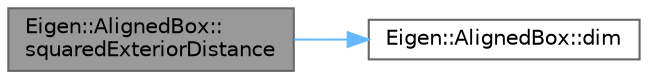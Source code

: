 digraph "Eigen::AlignedBox::squaredExteriorDistance"
{
 // LATEX_PDF_SIZE
  bgcolor="transparent";
  edge [fontname=Helvetica,fontsize=10,labelfontname=Helvetica,labelfontsize=10];
  node [fontname=Helvetica,fontsize=10,shape=box,height=0.2,width=0.4];
  rankdir="LR";
  Node1 [id="Node000001",label="Eigen::AlignedBox::\lsquaredExteriorDistance",height=0.2,width=0.4,color="gray40", fillcolor="grey60", style="filled", fontcolor="black",tooltip=" "];
  Node1 -> Node2 [id="edge1_Node000001_Node000002",color="steelblue1",style="solid",tooltip=" "];
  Node2 [id="Node000002",label="Eigen::AlignedBox::dim",height=0.2,width=0.4,color="grey40", fillcolor="white", style="filled",URL="$class_eigen_1_1_aligned_box.html#ab774df3608d0be913a3aa5d67476a521",tooltip=" "];
}
